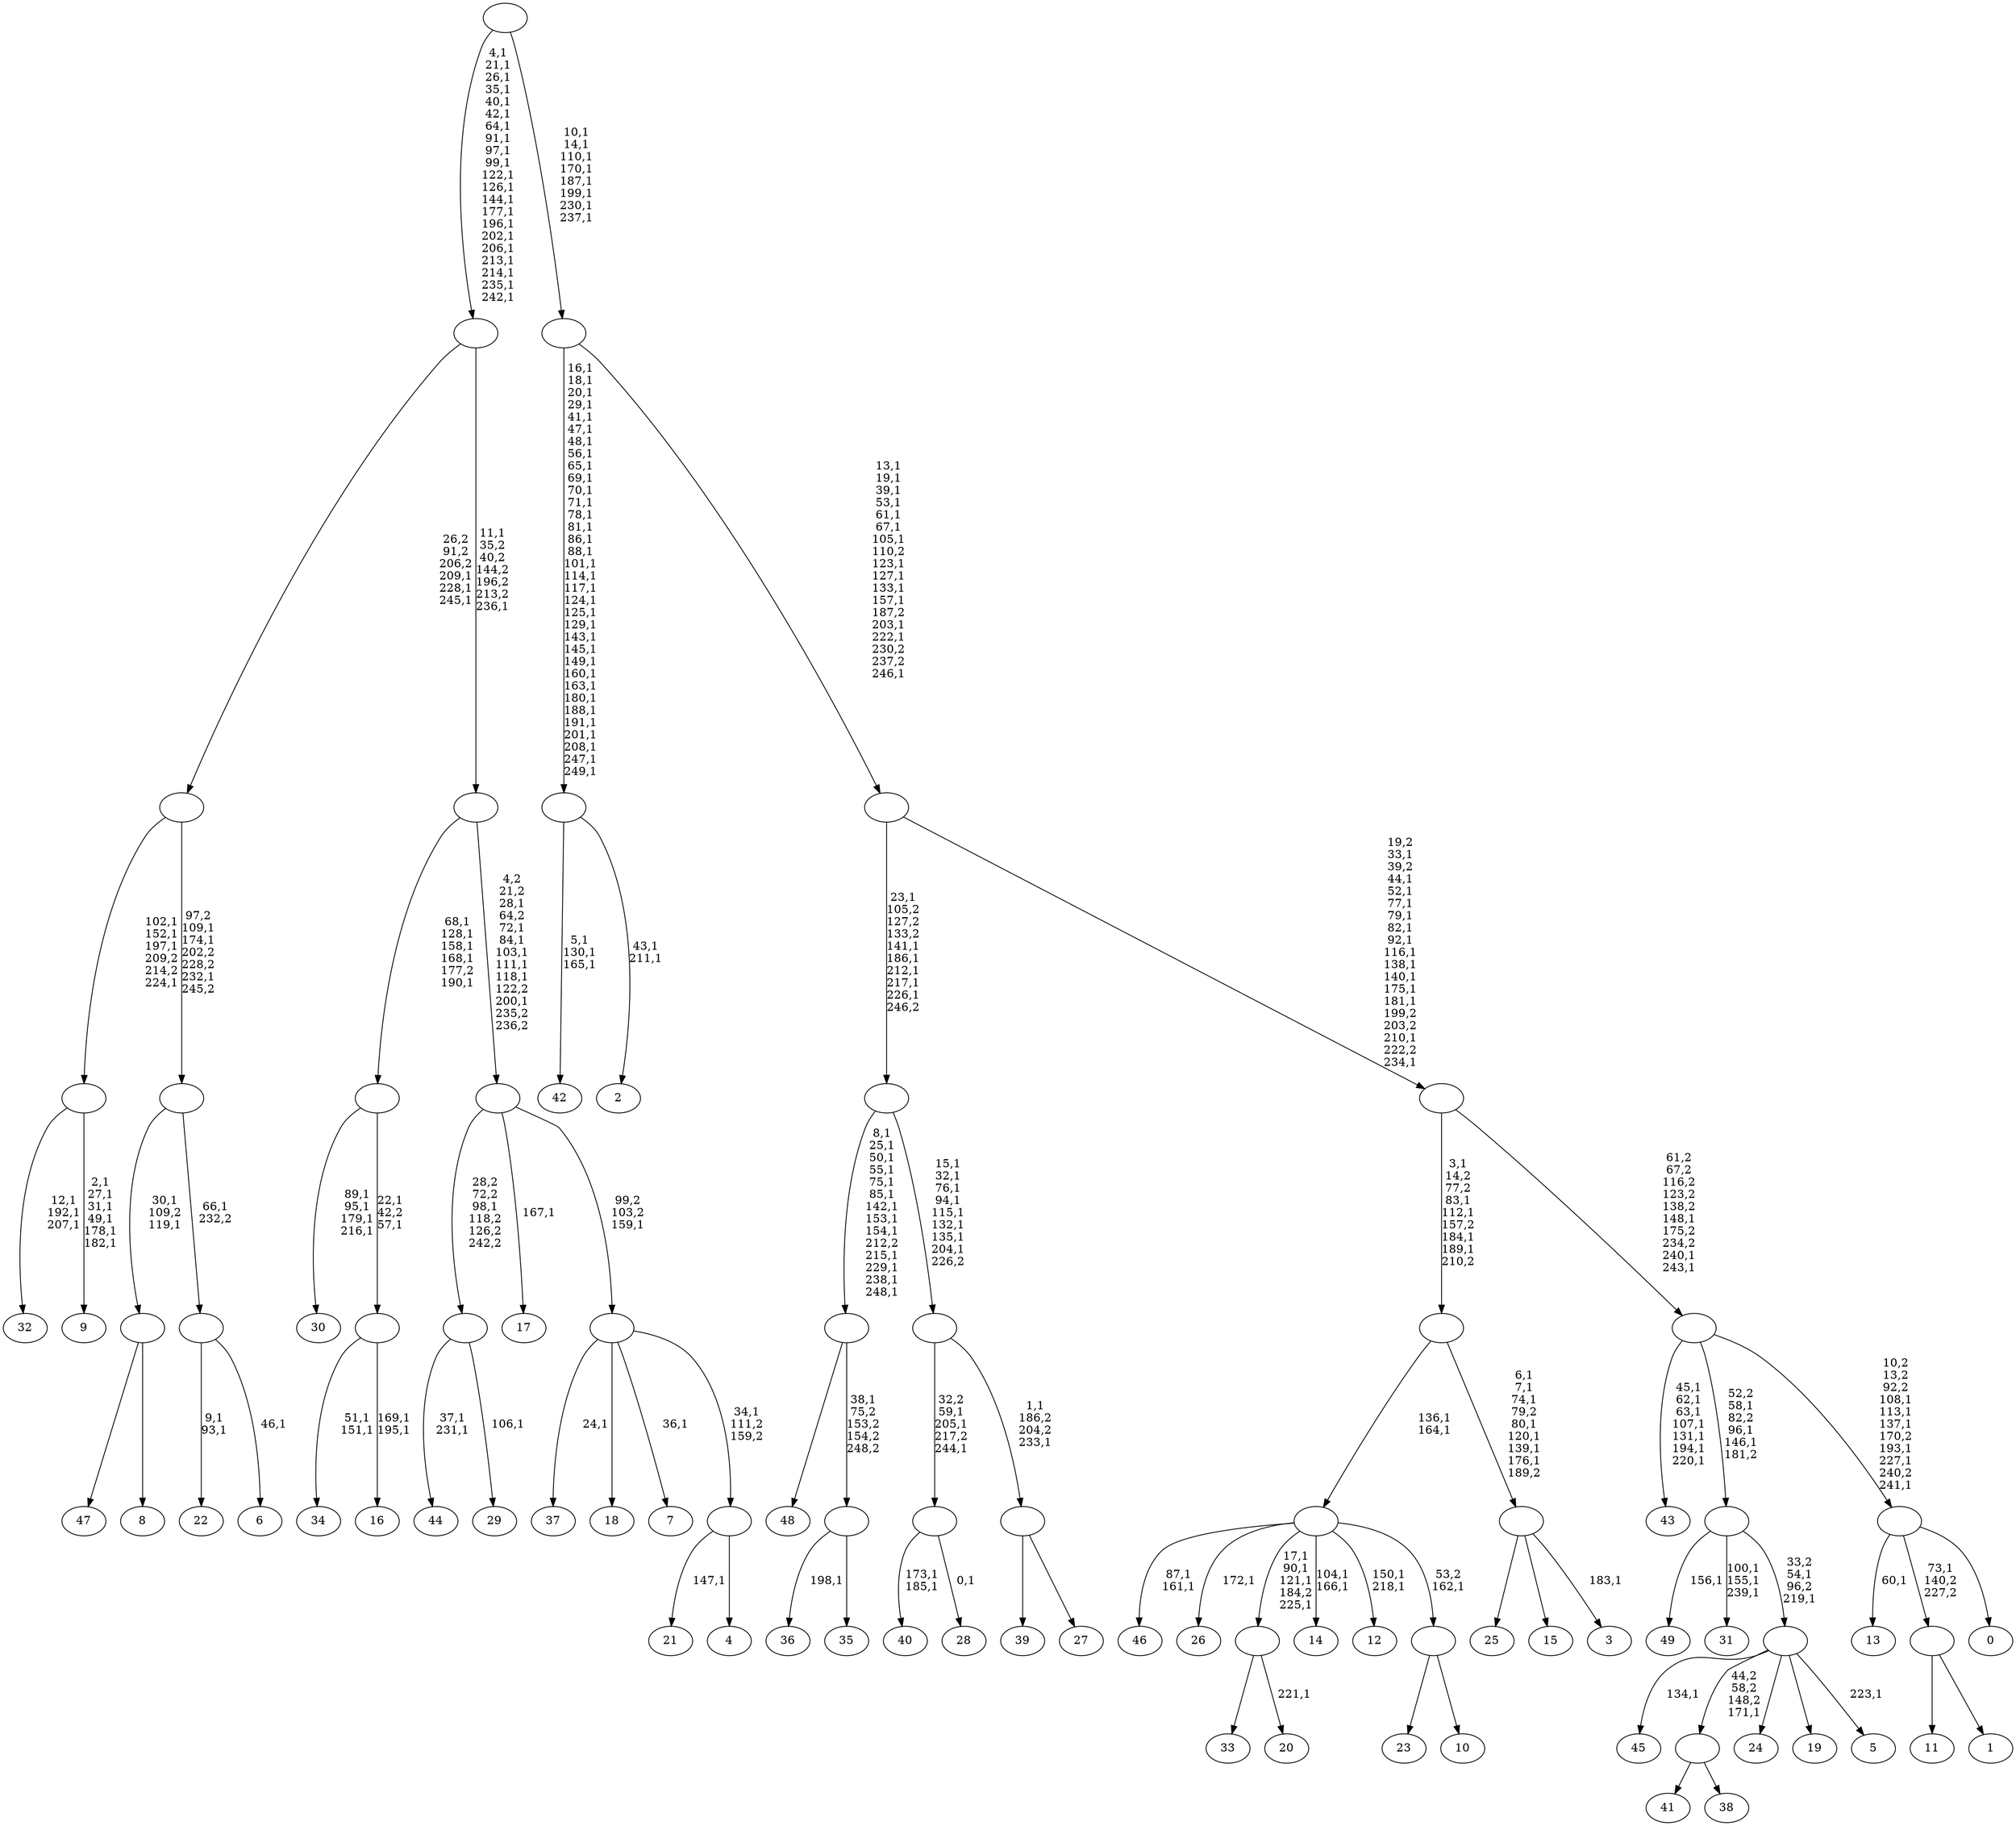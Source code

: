 digraph T {
	300 [label="49"]
	298 [label="48"]
	297 [label="47"]
	296 [label="46"]
	293 [label="45"]
	291 [label="44"]
	288 [label="43"]
	280 [label="42"]
	276 [label="41"]
	275 [label="40"]
	272 [label="39"]
	271 [label="38"]
	270 [label=""]
	269 [label="37"]
	267 [label="36"]
	265 [label="35"]
	264 [label=""]
	263 [label=""]
	250 [label="34"]
	247 [label="33"]
	246 [label="32"]
	242 [label="31"]
	238 [label="30"]
	233 [label="29"]
	231 [label=""]
	230 [label="28"]
	228 [label=""]
	225 [label="27"]
	224 [label=""]
	222 [label=""]
	214 [label=""]
	208 [label="26"]
	206 [label="25"]
	205 [label="24"]
	204 [label="23"]
	203 [label="22"]
	200 [label="21"]
	198 [label="20"]
	196 [label=""]
	192 [label="19"]
	191 [label="18"]
	190 [label="17"]
	188 [label="16"]
	185 [label=""]
	183 [label=""]
	178 [label="15"]
	177 [label="14"]
	174 [label="13"]
	172 [label="12"]
	169 [label="11"]
	168 [label="10"]
	167 [label=""]
	166 [label=""]
	164 [label="9"]
	157 [label=""]
	153 [label="8"]
	152 [label=""]
	150 [label="7"]
	148 [label="6"]
	146 [label=""]
	145 [label=""]
	142 [label=""]
	139 [label="5"]
	137 [label=""]
	135 [label=""]
	132 [label="4"]
	131 [label=""]
	130 [label=""]
	129 [label=""]
	122 [label=""]
	120 [label=""]
	99 [label="3"]
	97 [label=""]
	90 [label=""]
	85 [label="2"]
	82 [label=""]
	48 [label="1"]
	47 [label=""]
	46 [label="0"]
	45 [label=""]
	39 [label=""]
	36 [label=""]
	22 [label=""]
	8 [label=""]
	0 [label=""]
	270 -> 276 [label=""]
	270 -> 271 [label=""]
	264 -> 267 [label="198,1"]
	264 -> 265 [label=""]
	263 -> 298 [label=""]
	263 -> 264 [label="38,1\n75,2\n153,2\n154,2\n248,2"]
	231 -> 233 [label="106,1"]
	231 -> 291 [label="37,1\n231,1"]
	228 -> 230 [label="0,1"]
	228 -> 275 [label="173,1\n185,1"]
	224 -> 272 [label=""]
	224 -> 225 [label=""]
	222 -> 224 [label="1,1\n186,2\n204,2\n233,1"]
	222 -> 228 [label="32,2\n59,1\n205,1\n217,2\n244,1"]
	214 -> 222 [label="15,1\n32,1\n76,1\n94,1\n115,1\n132,1\n135,1\n204,1\n226,2"]
	214 -> 263 [label="8,1\n25,1\n50,1\n55,1\n75,1\n85,1\n142,1\n153,1\n154,1\n212,2\n215,1\n229,1\n238,1\n248,1"]
	196 -> 198 [label="221,1"]
	196 -> 247 [label=""]
	185 -> 188 [label="169,1\n195,1"]
	185 -> 250 [label="51,1\n151,1"]
	183 -> 185 [label="22,1\n42,2\n57,1"]
	183 -> 238 [label="89,1\n95,1\n179,1\n216,1"]
	167 -> 204 [label=""]
	167 -> 168 [label=""]
	166 -> 172 [label="150,1\n218,1"]
	166 -> 177 [label="104,1\n166,1"]
	166 -> 196 [label="17,1\n90,1\n121,1\n184,2\n225,1"]
	166 -> 208 [label="172,1"]
	166 -> 296 [label="87,1\n161,1"]
	166 -> 167 [label="53,2\n162,1"]
	157 -> 164 [label="2,1\n27,1\n31,1\n49,1\n178,1\n182,1"]
	157 -> 246 [label="12,1\n192,1\n207,1"]
	152 -> 297 [label=""]
	152 -> 153 [label=""]
	146 -> 148 [label="46,1"]
	146 -> 203 [label="9,1\n93,1"]
	145 -> 152 [label="30,1\n109,2\n119,1"]
	145 -> 146 [label="66,1\n232,2"]
	142 -> 145 [label="97,2\n109,1\n174,1\n202,2\n228,2\n232,1\n245,2"]
	142 -> 157 [label="102,1\n152,1\n197,1\n209,2\n214,2\n224,1"]
	137 -> 139 [label="223,1"]
	137 -> 293 [label="134,1"]
	137 -> 270 [label="44,2\n58,2\n148,2\n171,1"]
	137 -> 205 [label=""]
	137 -> 192 [label=""]
	135 -> 137 [label="33,2\n54,1\n96,2\n219,1"]
	135 -> 242 [label="100,1\n155,1\n239,1"]
	135 -> 300 [label="156,1"]
	131 -> 200 [label="147,1"]
	131 -> 132 [label=""]
	130 -> 150 [label="36,1"]
	130 -> 269 [label="24,1"]
	130 -> 191 [label=""]
	130 -> 131 [label="34,1\n111,2\n159,2"]
	129 -> 190 [label="167,1"]
	129 -> 231 [label="28,2\n72,2\n98,1\n118,2\n126,2\n242,2"]
	129 -> 130 [label="99,2\n103,2\n159,1"]
	122 -> 129 [label="4,2\n21,2\n28,1\n64,2\n72,1\n84,1\n103,1\n111,1\n118,1\n122,2\n200,1\n235,2\n236,2"]
	122 -> 183 [label="68,1\n128,1\n158,1\n168,1\n177,2\n190,1"]
	120 -> 122 [label="11,1\n35,2\n40,2\n144,2\n196,2\n213,2\n236,1"]
	120 -> 142 [label="26,2\n91,2\n206,2\n209,1\n228,1\n245,1"]
	97 -> 99 [label="183,1"]
	97 -> 206 [label=""]
	97 -> 178 [label=""]
	90 -> 97 [label="6,1\n7,1\n74,1\n79,2\n80,1\n120,1\n139,1\n176,1\n189,2"]
	90 -> 166 [label="136,1\n164,1"]
	82 -> 85 [label="43,1\n211,1"]
	82 -> 280 [label="5,1\n130,1\n165,1"]
	47 -> 169 [label=""]
	47 -> 48 [label=""]
	45 -> 174 [label="60,1"]
	45 -> 47 [label="73,1\n140,2\n227,2"]
	45 -> 46 [label=""]
	39 -> 45 [label="10,2\n13,2\n92,2\n108,1\n113,1\n137,1\n170,2\n193,1\n227,1\n240,2\n241,1"]
	39 -> 135 [label="52,2\n58,1\n82,2\n96,1\n146,1\n181,2"]
	39 -> 288 [label="45,1\n62,1\n63,1\n107,1\n131,1\n194,1\n220,1"]
	36 -> 39 [label="61,2\n67,2\n116,2\n123,2\n138,2\n148,1\n175,2\n234,2\n240,1\n243,1"]
	36 -> 90 [label="3,1\n14,2\n77,2\n83,1\n112,1\n157,2\n184,1\n189,1\n210,2"]
	22 -> 36 [label="19,2\n33,1\n39,2\n44,1\n52,1\n77,1\n79,1\n82,1\n92,1\n116,1\n138,1\n140,1\n175,1\n181,1\n199,2\n203,2\n210,1\n222,2\n234,1"]
	22 -> 214 [label="23,1\n105,2\n127,2\n133,2\n141,1\n186,1\n212,1\n217,1\n226,1\n246,2"]
	8 -> 22 [label="13,1\n19,1\n39,1\n53,1\n61,1\n67,1\n105,1\n110,2\n123,1\n127,1\n133,1\n157,1\n187,2\n203,1\n222,1\n230,2\n237,2\n246,1"]
	8 -> 82 [label="16,1\n18,1\n20,1\n29,1\n41,1\n47,1\n48,1\n56,1\n65,1\n69,1\n70,1\n71,1\n78,1\n81,1\n86,1\n88,1\n101,1\n114,1\n117,1\n124,1\n125,1\n129,1\n143,1\n145,1\n149,1\n160,1\n163,1\n180,1\n188,1\n191,1\n201,1\n208,1\n247,1\n249,1"]
	0 -> 8 [label="10,1\n14,1\n110,1\n170,1\n187,1\n199,1\n230,1\n237,1"]
	0 -> 120 [label="4,1\n21,1\n26,1\n35,1\n40,1\n42,1\n64,1\n91,1\n97,1\n99,1\n122,1\n126,1\n144,1\n177,1\n196,1\n202,1\n206,1\n213,1\n214,1\n235,1\n242,1"]
}
